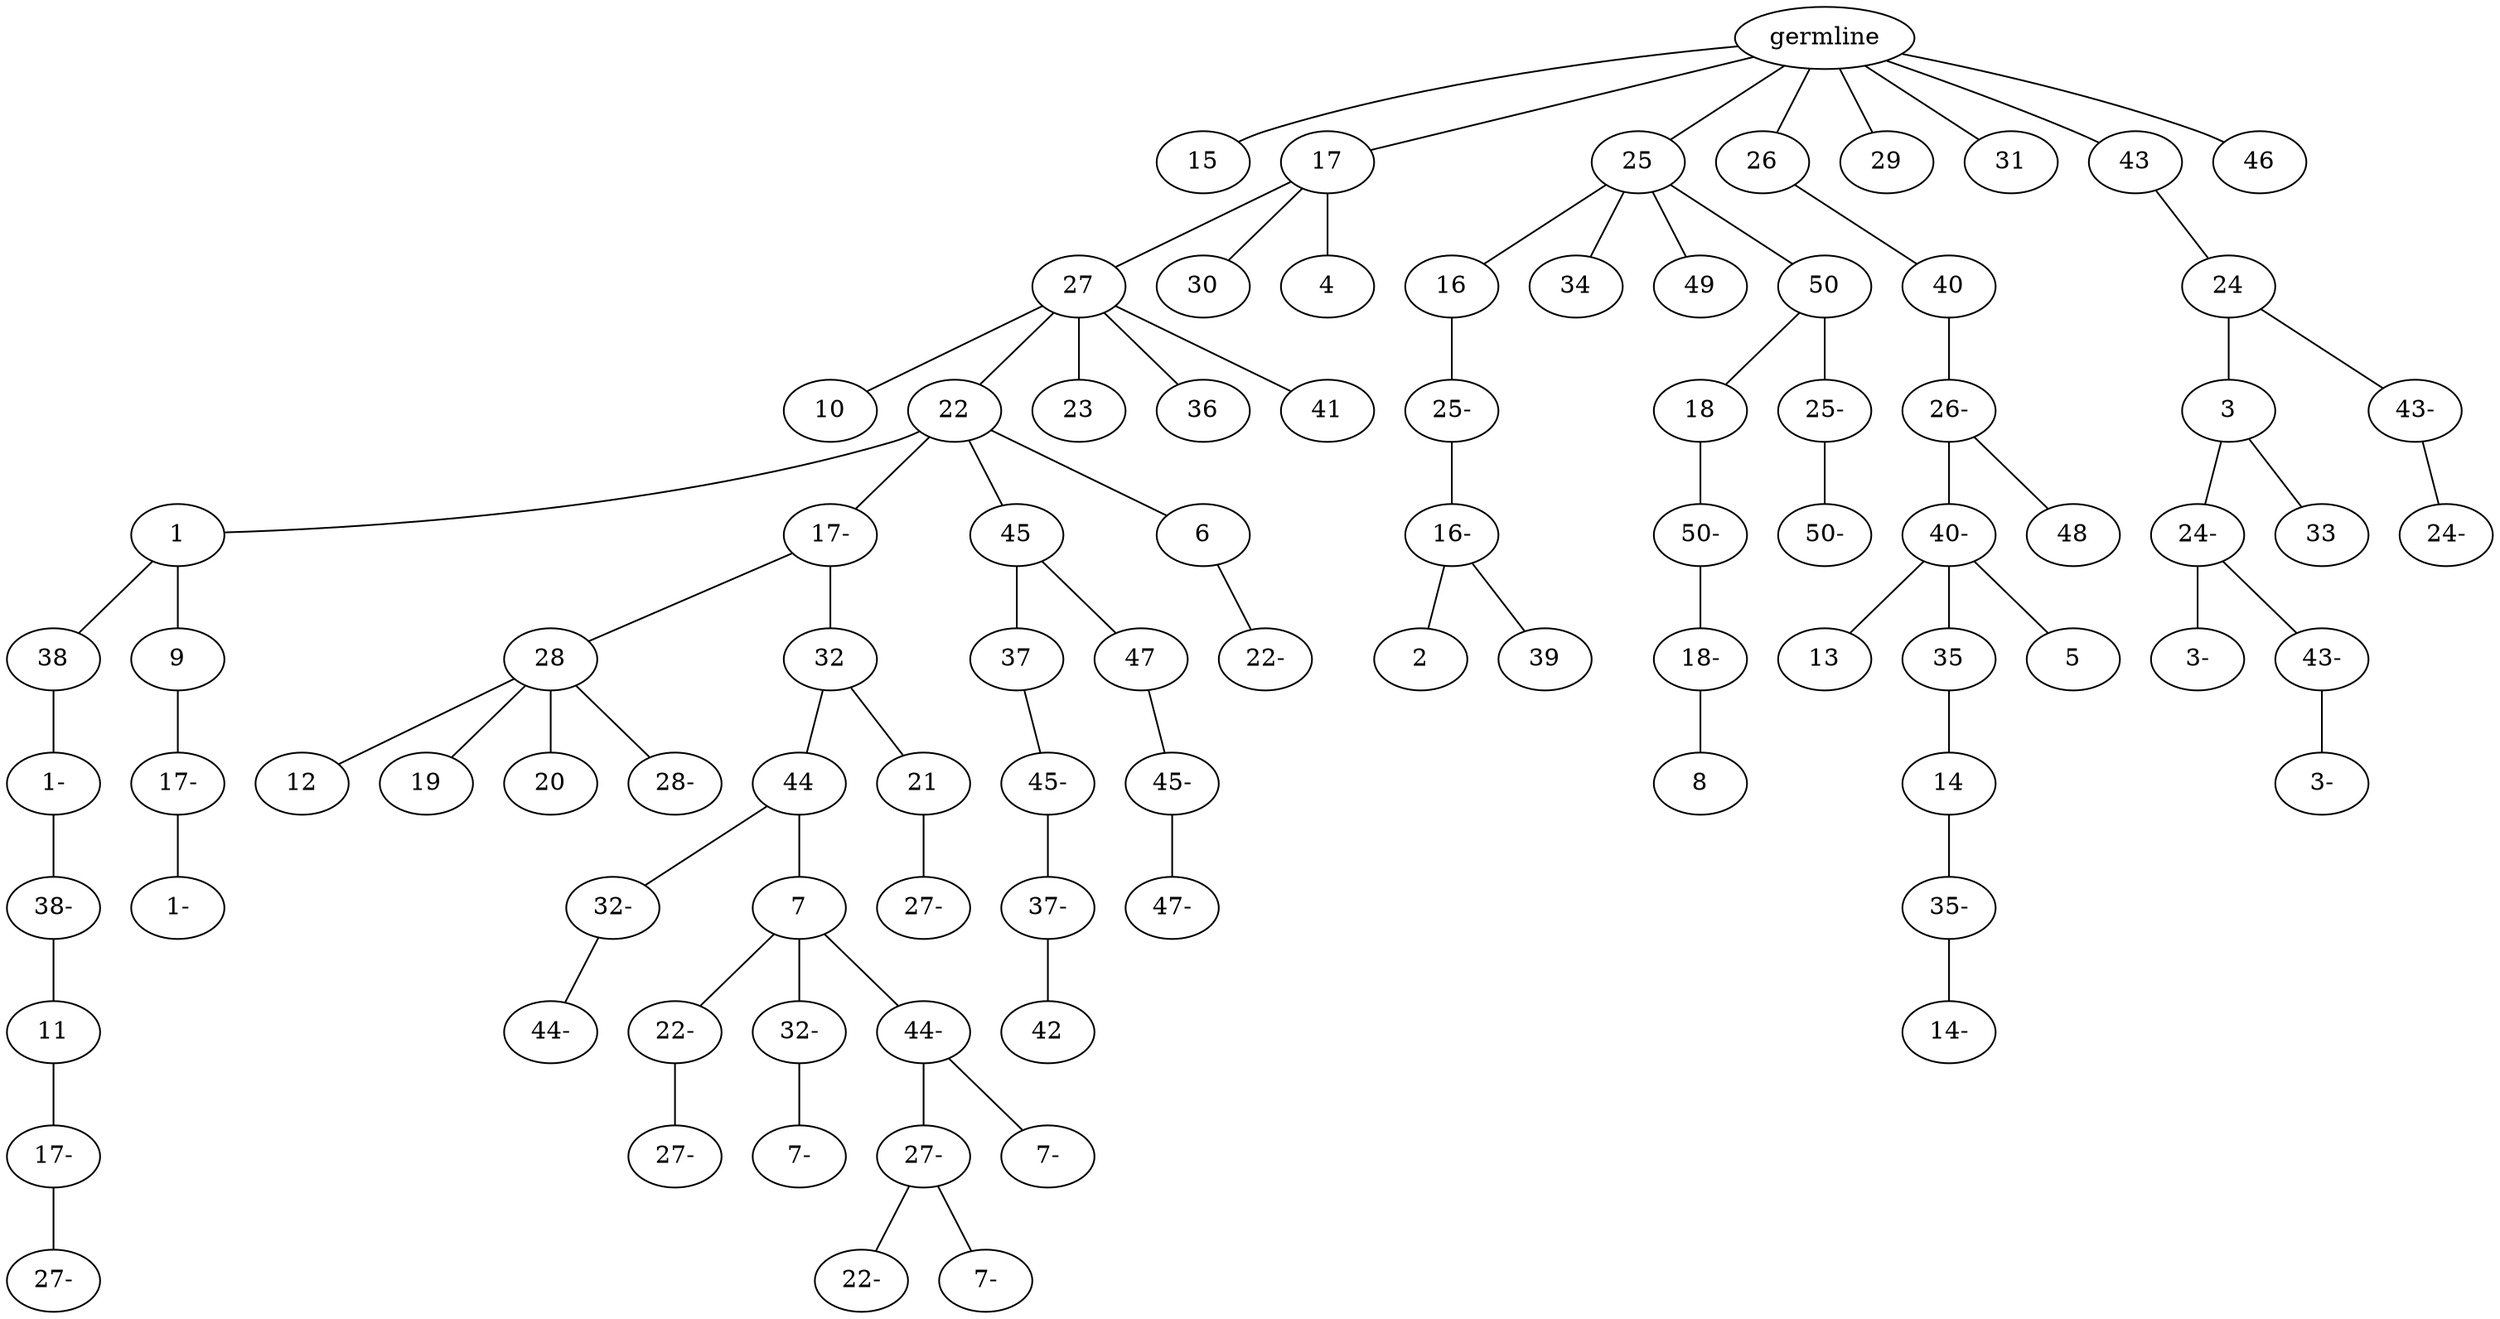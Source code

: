graph tree {
    "139919064639472" [label="germline"];
    "139919065355840" [label="15"];
    "139919064933856" [label="17"];
    "139919065195424" [label="27"];
    "139919065196048" [label="10"];
    "139919065196768" [label="22"];
    "139919064896752" [label="1"];
    "139919064896704" [label="38"];
    "139919064895744" [label="1-"];
    "139919064898096" [label="38-"];
    "139919064898192" [label="11"];
    "139919064982816" [label="17-"];
    "139919064277488" [label="27-"];
    "139919064899152" [label="9"];
    "139919064896368" [label="17-"];
    "139919064984352" [label="1-"];
    "139919064897232" [label="17-"];
    "139919064897136" [label="28"];
    "139919064982048" [label="12"];
    "139919064981616" [label="19"];
    "139919064983344" [label="20"];
    "139919065361280" [label="28-"];
    "139919064898000" [label="32"];
    "139919064984448" [label="44"];
    "139919064984256" [label="32-"];
    "139919064981952" [label="44-"];
    "139919064984688" [label="7"];
    "139919064459248" [label="22-"];
    "139919064460112" [label="27-"];
    "139919064459584" [label="32-"];
    "139919064460880" [label="7-"];
    "139919064461024" [label="44-"];
    "139919064460400" [label="27-"];
    "139919064460448" [label="22-"];
    "139919064461216" [label="7-"];
    "139919064460832" [label="7-"];
    "139919064981856" [label="21"];
    "139919064460256" [label="27-"];
    "139919064898624" [label="45"];
    "139919064896176" [label="37"];
    "139919064461168" [label="45-"];
    "139919064460736" [label="37-"];
    "139919065396752" [label="42"];
    "139919064983008" [label="47"];
    "139919064459488" [label="45-"];
    "139919065397136" [label="47-"];
    "139919065362096" [label="6"];
    "139919064461120" [label="22-"];
    "139919065194752" [label="23"];
    "139919064982144" [label="36"];
    "139919065195952" [label="41"];
    "139919064897328" [label="30"];
    "139919064897856" [label="4"];
    "139919064935968" [label="25"];
    "139919064458576" [label="16"];
    "139919065397328" [label="25-"];
    "139919065398288" [label="16-"];
    "139919065399152" [label="2"];
    "139919065397760" [label="39"];
    "139919065195328" [label="34"];
    "139919065198256" [label="49"];
    "139919065196288" [label="50"];
    "139919065395696" [label="18"];
    "139919064911728" [label="50-"];
    "139919064910000" [label="18-"];
    "139919064907984" [label="8"];
    "139919065398768" [label="25-"];
    "139919064911200" [label="50-"];
    "139919064384176" [label="26"];
    "139919065398912" [label="40"];
    "139919064908320" [label="26-"];
    "139919064908752" [label="40-"];
    "139919064908848" [label="13"];
    "139919064908128" [label="35"];
    "139919065047584" [label="14"];
    "139919065048016" [label="35-"];
    "139919065047104" [label="14-"];
    "139919065644576" [label="5"];
    "139919064911104" [label="48"];
    "139919064936112" [label="29"];
    "139919064502768" [label="31"];
    "139919064895936" [label="43"];
    "139919064911008" [label="24"];
    "139919065048736" [label="3"];
    "139919065048256" [label="24-"];
    "139919065048784" [label="3-"];
    "139919065048688" [label="43-"];
    "139919065048544" [label="3-"];
    "139919065048208" [label="33"];
    "139919065047344" [label="43-"];
    "139919065047536" [label="24-"];
    "139919065397856" [label="46"];
    "139919064639472" -- "139919065355840";
    "139919064639472" -- "139919064933856";
    "139919064639472" -- "139919064935968";
    "139919064639472" -- "139919064384176";
    "139919064639472" -- "139919064936112";
    "139919064639472" -- "139919064502768";
    "139919064639472" -- "139919064895936";
    "139919064639472" -- "139919065397856";
    "139919064933856" -- "139919065195424";
    "139919064933856" -- "139919064897328";
    "139919064933856" -- "139919064897856";
    "139919065195424" -- "139919065196048";
    "139919065195424" -- "139919065196768";
    "139919065195424" -- "139919065194752";
    "139919065195424" -- "139919064982144";
    "139919065195424" -- "139919065195952";
    "139919065196768" -- "139919064896752";
    "139919065196768" -- "139919064897232";
    "139919065196768" -- "139919064898624";
    "139919065196768" -- "139919065362096";
    "139919064896752" -- "139919064896704";
    "139919064896752" -- "139919064899152";
    "139919064896704" -- "139919064895744";
    "139919064895744" -- "139919064898096";
    "139919064898096" -- "139919064898192";
    "139919064898192" -- "139919064982816";
    "139919064982816" -- "139919064277488";
    "139919064899152" -- "139919064896368";
    "139919064896368" -- "139919064984352";
    "139919064897232" -- "139919064897136";
    "139919064897232" -- "139919064898000";
    "139919064897136" -- "139919064982048";
    "139919064897136" -- "139919064981616";
    "139919064897136" -- "139919064983344";
    "139919064897136" -- "139919065361280";
    "139919064898000" -- "139919064984448";
    "139919064898000" -- "139919064981856";
    "139919064984448" -- "139919064984256";
    "139919064984448" -- "139919064984688";
    "139919064984256" -- "139919064981952";
    "139919064984688" -- "139919064459248";
    "139919064984688" -- "139919064459584";
    "139919064984688" -- "139919064461024";
    "139919064459248" -- "139919064460112";
    "139919064459584" -- "139919064460880";
    "139919064461024" -- "139919064460400";
    "139919064461024" -- "139919064460832";
    "139919064460400" -- "139919064460448";
    "139919064460400" -- "139919064461216";
    "139919064981856" -- "139919064460256";
    "139919064898624" -- "139919064896176";
    "139919064898624" -- "139919064983008";
    "139919064896176" -- "139919064461168";
    "139919064461168" -- "139919064460736";
    "139919064460736" -- "139919065396752";
    "139919064983008" -- "139919064459488";
    "139919064459488" -- "139919065397136";
    "139919065362096" -- "139919064461120";
    "139919064935968" -- "139919064458576";
    "139919064935968" -- "139919065195328";
    "139919064935968" -- "139919065198256";
    "139919064935968" -- "139919065196288";
    "139919064458576" -- "139919065397328";
    "139919065397328" -- "139919065398288";
    "139919065398288" -- "139919065399152";
    "139919065398288" -- "139919065397760";
    "139919065196288" -- "139919065395696";
    "139919065196288" -- "139919065398768";
    "139919065395696" -- "139919064911728";
    "139919064911728" -- "139919064910000";
    "139919064910000" -- "139919064907984";
    "139919065398768" -- "139919064911200";
    "139919064384176" -- "139919065398912";
    "139919065398912" -- "139919064908320";
    "139919064908320" -- "139919064908752";
    "139919064908320" -- "139919064911104";
    "139919064908752" -- "139919064908848";
    "139919064908752" -- "139919064908128";
    "139919064908752" -- "139919065644576";
    "139919064908128" -- "139919065047584";
    "139919065047584" -- "139919065048016";
    "139919065048016" -- "139919065047104";
    "139919064895936" -- "139919064911008";
    "139919064911008" -- "139919065048736";
    "139919064911008" -- "139919065047344";
    "139919065048736" -- "139919065048256";
    "139919065048736" -- "139919065048208";
    "139919065048256" -- "139919065048784";
    "139919065048256" -- "139919065048688";
    "139919065048688" -- "139919065048544";
    "139919065047344" -- "139919065047536";
}
